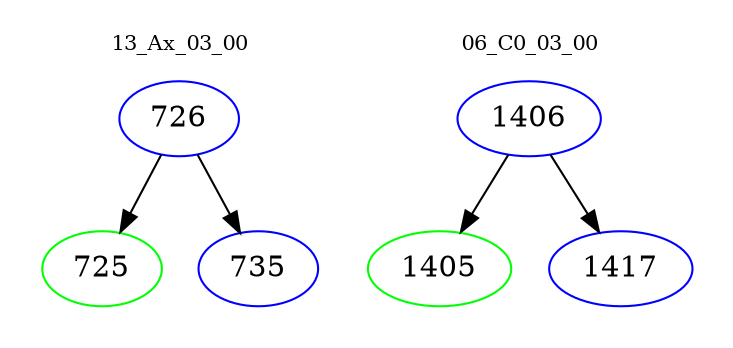digraph{
subgraph cluster_0 {
color = white
label = "13_Ax_03_00";
fontsize=10;
T0_726 [label="726", color="blue"]
T0_726 -> T0_725 [color="black"]
T0_725 [label="725", color="green"]
T0_726 -> T0_735 [color="black"]
T0_735 [label="735", color="blue"]
}
subgraph cluster_1 {
color = white
label = "06_C0_03_00";
fontsize=10;
T1_1406 [label="1406", color="blue"]
T1_1406 -> T1_1405 [color="black"]
T1_1405 [label="1405", color="green"]
T1_1406 -> T1_1417 [color="black"]
T1_1417 [label="1417", color="blue"]
}
}
